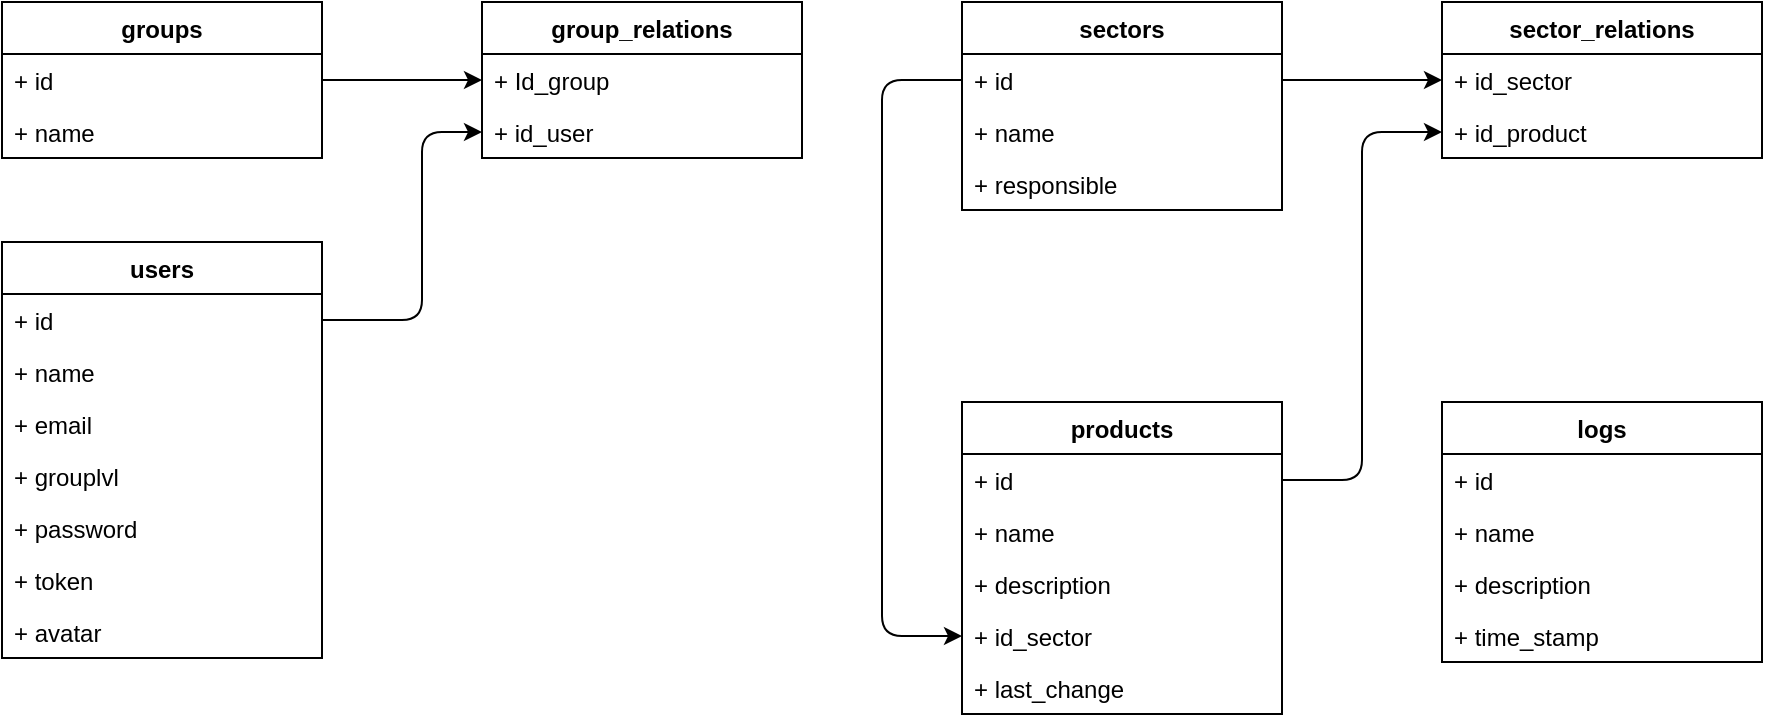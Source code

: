 <mxfile>
    <diagram id="h4v3TtfXiAmSMxMI3aU_" name="Página-1">
        <mxGraphModel dx="1314" dy="374" grid="1" gridSize="10" guides="1" tooltips="1" connect="1" arrows="1" fold="1" page="0" pageScale="1" pageWidth="827" pageHeight="1169" math="0" shadow="0">
            <root>
                <mxCell id="0"/>
                <mxCell id="1" parent="0"/>
                <mxCell id="BjsgXym-YLaZVHxHkILv-1" value="groups" style="swimlane;fontStyle=1;align=center;verticalAlign=top;childLayout=stackLayout;horizontal=1;startSize=26;horizontalStack=0;resizeParent=1;resizeParentMax=0;resizeLast=0;collapsible=1;marginBottom=0;" parent="1" vertex="1">
                    <mxGeometry x="40" y="40" width="160" height="78" as="geometry"/>
                </mxCell>
                <mxCell id="BjsgXym-YLaZVHxHkILv-2" value="+ id" style="text;strokeColor=none;fillColor=none;align=left;verticalAlign=top;spacingLeft=4;spacingRight=4;overflow=hidden;rotatable=0;points=[[0,0.5],[1,0.5]];portConstraint=eastwest;" parent="BjsgXym-YLaZVHxHkILv-1" vertex="1">
                    <mxGeometry y="26" width="160" height="26" as="geometry"/>
                </mxCell>
                <mxCell id="BjsgXym-YLaZVHxHkILv-4" value="+ name" style="text;strokeColor=none;fillColor=none;align=left;verticalAlign=top;spacingLeft=4;spacingRight=4;overflow=hidden;rotatable=0;points=[[0,0.5],[1,0.5]];portConstraint=eastwest;" parent="BjsgXym-YLaZVHxHkILv-1" vertex="1">
                    <mxGeometry y="52" width="160" height="26" as="geometry"/>
                </mxCell>
                <mxCell id="BjsgXym-YLaZVHxHkILv-5" value="group_relations" style="swimlane;fontStyle=1;align=center;verticalAlign=top;childLayout=stackLayout;horizontal=1;startSize=26;horizontalStack=0;resizeParent=1;resizeParentMax=0;resizeLast=0;collapsible=1;marginBottom=0;" parent="1" vertex="1">
                    <mxGeometry x="280" y="40" width="160" height="78" as="geometry"/>
                </mxCell>
                <mxCell id="BjsgXym-YLaZVHxHkILv-8" value="+ Id_group" style="text;strokeColor=none;fillColor=none;align=left;verticalAlign=top;spacingLeft=4;spacingRight=4;overflow=hidden;rotatable=0;points=[[0,0.5],[1,0.5]];portConstraint=eastwest;" parent="BjsgXym-YLaZVHxHkILv-5" vertex="1">
                    <mxGeometry y="26" width="160" height="26" as="geometry"/>
                </mxCell>
                <mxCell id="BjsgXym-YLaZVHxHkILv-6" value="+ id_user" style="text;strokeColor=none;fillColor=none;align=left;verticalAlign=top;spacingLeft=4;spacingRight=4;overflow=hidden;rotatable=0;points=[[0,0.5],[1,0.5]];portConstraint=eastwest;" parent="BjsgXym-YLaZVHxHkILv-5" vertex="1">
                    <mxGeometry y="52" width="160" height="26" as="geometry"/>
                </mxCell>
                <mxCell id="BjsgXym-YLaZVHxHkILv-9" value="users" style="swimlane;fontStyle=1;align=center;verticalAlign=top;childLayout=stackLayout;horizontal=1;startSize=26;horizontalStack=0;resizeParent=1;resizeParentMax=0;resizeLast=0;collapsible=1;marginBottom=0;" parent="1" vertex="1">
                    <mxGeometry x="40" y="160" width="160" height="208" as="geometry"/>
                </mxCell>
                <mxCell id="BjsgXym-YLaZVHxHkILv-10" value="+ id" style="text;strokeColor=none;fillColor=none;align=left;verticalAlign=top;spacingLeft=4;spacingRight=4;overflow=hidden;rotatable=0;points=[[0,0.5],[1,0.5]];portConstraint=eastwest;" parent="BjsgXym-YLaZVHxHkILv-9" vertex="1">
                    <mxGeometry y="26" width="160" height="26" as="geometry"/>
                </mxCell>
                <mxCell id="BjsgXym-YLaZVHxHkILv-12" value="+ name" style="text;strokeColor=none;fillColor=none;align=left;verticalAlign=top;spacingLeft=4;spacingRight=4;overflow=hidden;rotatable=0;points=[[0,0.5],[1,0.5]];portConstraint=eastwest;" parent="BjsgXym-YLaZVHxHkILv-9" vertex="1">
                    <mxGeometry y="52" width="160" height="26" as="geometry"/>
                </mxCell>
                <mxCell id="BjsgXym-YLaZVHxHkILv-13" value="+ email" style="text;strokeColor=none;fillColor=none;align=left;verticalAlign=top;spacingLeft=4;spacingRight=4;overflow=hidden;rotatable=0;points=[[0,0.5],[1,0.5]];portConstraint=eastwest;" parent="BjsgXym-YLaZVHxHkILv-9" vertex="1">
                    <mxGeometry y="78" width="160" height="26" as="geometry"/>
                </mxCell>
                <mxCell id="2" value="+ grouplvl" style="text;strokeColor=none;fillColor=none;align=left;verticalAlign=top;spacingLeft=4;spacingRight=4;overflow=hidden;rotatable=0;points=[[0,0.5],[1,0.5]];portConstraint=eastwest;" vertex="1" parent="BjsgXym-YLaZVHxHkILv-9">
                    <mxGeometry y="104" width="160" height="26" as="geometry"/>
                </mxCell>
                <mxCell id="BjsgXym-YLaZVHxHkILv-14" value="+ password" style="text;strokeColor=none;fillColor=none;align=left;verticalAlign=top;spacingLeft=4;spacingRight=4;overflow=hidden;rotatable=0;points=[[0,0.5],[1,0.5]];portConstraint=eastwest;" parent="BjsgXym-YLaZVHxHkILv-9" vertex="1">
                    <mxGeometry y="130" width="160" height="26" as="geometry"/>
                </mxCell>
                <mxCell id="BjsgXym-YLaZVHxHkILv-15" value="+ token" style="text;strokeColor=none;fillColor=none;align=left;verticalAlign=top;spacingLeft=4;spacingRight=4;overflow=hidden;rotatable=0;points=[[0,0.5],[1,0.5]];portConstraint=eastwest;" parent="BjsgXym-YLaZVHxHkILv-9" vertex="1">
                    <mxGeometry y="156" width="160" height="26" as="geometry"/>
                </mxCell>
                <mxCell id="BjsgXym-YLaZVHxHkILv-16" value="+ avatar" style="text;strokeColor=none;fillColor=none;align=left;verticalAlign=top;spacingLeft=4;spacingRight=4;overflow=hidden;rotatable=0;points=[[0,0.5],[1,0.5]];portConstraint=eastwest;" parent="BjsgXym-YLaZVHxHkILv-9" vertex="1">
                    <mxGeometry y="182" width="160" height="26" as="geometry"/>
                </mxCell>
                <mxCell id="BjsgXym-YLaZVHxHkILv-17" style="edgeStyle=orthogonalEdgeStyle;rounded=0;orthogonalLoop=1;jettySize=auto;html=1;entryX=0;entryY=0.5;entryDx=0;entryDy=0;" parent="1" source="BjsgXym-YLaZVHxHkILv-2" target="BjsgXym-YLaZVHxHkILv-8" edge="1">
                    <mxGeometry relative="1" as="geometry"/>
                </mxCell>
                <mxCell id="BjsgXym-YLaZVHxHkILv-23" value="sectors" style="swimlane;fontStyle=1;align=center;verticalAlign=top;childLayout=stackLayout;horizontal=1;startSize=26;horizontalStack=0;resizeParent=1;resizeParentMax=0;resizeLast=0;collapsible=1;marginBottom=0;" parent="1" vertex="1">
                    <mxGeometry x="520" y="40" width="160" height="104" as="geometry"/>
                </mxCell>
                <mxCell id="BjsgXym-YLaZVHxHkILv-24" value="+ id" style="text;strokeColor=none;fillColor=none;align=left;verticalAlign=top;spacingLeft=4;spacingRight=4;overflow=hidden;rotatable=0;points=[[0,0.5],[1,0.5]];portConstraint=eastwest;" parent="BjsgXym-YLaZVHxHkILv-23" vertex="1">
                    <mxGeometry y="26" width="160" height="26" as="geometry"/>
                </mxCell>
                <mxCell id="BjsgXym-YLaZVHxHkILv-25" value="+ name" style="text;strokeColor=none;fillColor=none;align=left;verticalAlign=top;spacingLeft=4;spacingRight=4;overflow=hidden;rotatable=0;points=[[0,0.5],[1,0.5]];portConstraint=eastwest;" parent="BjsgXym-YLaZVHxHkILv-23" vertex="1">
                    <mxGeometry y="52" width="160" height="26" as="geometry"/>
                </mxCell>
                <mxCell id="BjsgXym-YLaZVHxHkILv-37" value="+ responsible" style="text;strokeColor=none;fillColor=none;align=left;verticalAlign=top;spacingLeft=4;spacingRight=4;overflow=hidden;rotatable=0;points=[[0,0.5],[1,0.5]];portConstraint=eastwest;" parent="BjsgXym-YLaZVHxHkILv-23" vertex="1">
                    <mxGeometry y="78" width="160" height="26" as="geometry"/>
                </mxCell>
                <mxCell id="BjsgXym-YLaZVHxHkILv-26" value="sector_relations" style="swimlane;fontStyle=1;align=center;verticalAlign=top;childLayout=stackLayout;horizontal=1;startSize=26;horizontalStack=0;resizeParent=1;resizeParentMax=0;resizeLast=0;collapsible=1;marginBottom=0;" parent="1" vertex="1">
                    <mxGeometry x="760" y="40" width="160" height="78" as="geometry"/>
                </mxCell>
                <mxCell id="BjsgXym-YLaZVHxHkILv-27" value="+ id_sector" style="text;strokeColor=none;fillColor=none;align=left;verticalAlign=top;spacingLeft=4;spacingRight=4;overflow=hidden;rotatable=0;points=[[0,0.5],[1,0.5]];portConstraint=eastwest;" parent="BjsgXym-YLaZVHxHkILv-26" vertex="1">
                    <mxGeometry y="26" width="160" height="26" as="geometry"/>
                </mxCell>
                <mxCell id="BjsgXym-YLaZVHxHkILv-28" value="+ id_product" style="text;strokeColor=none;fillColor=none;align=left;verticalAlign=top;spacingLeft=4;spacingRight=4;overflow=hidden;rotatable=0;points=[[0,0.5],[1,0.5]];portConstraint=eastwest;" parent="BjsgXym-YLaZVHxHkILv-26" vertex="1">
                    <mxGeometry y="52" width="160" height="26" as="geometry"/>
                </mxCell>
                <mxCell id="BjsgXym-YLaZVHxHkILv-30" style="edgeStyle=orthogonalEdgeStyle;rounded=0;orthogonalLoop=1;jettySize=auto;html=1;" parent="1" source="BjsgXym-YLaZVHxHkILv-24" target="BjsgXym-YLaZVHxHkILv-27" edge="1">
                    <mxGeometry relative="1" as="geometry"/>
                </mxCell>
                <mxCell id="BjsgXym-YLaZVHxHkILv-33" value="products" style="swimlane;fontStyle=1;align=center;verticalAlign=top;childLayout=stackLayout;horizontal=1;startSize=26;horizontalStack=0;resizeParent=1;resizeParentMax=0;resizeLast=0;collapsible=1;marginBottom=0;" parent="1" vertex="1">
                    <mxGeometry x="520" y="240" width="160" height="156" as="geometry"/>
                </mxCell>
                <mxCell id="BjsgXym-YLaZVHxHkILv-34" value="+ id" style="text;strokeColor=none;fillColor=none;align=left;verticalAlign=top;spacingLeft=4;spacingRight=4;overflow=hidden;rotatable=0;points=[[0,0.5],[1,0.5]];portConstraint=eastwest;" parent="BjsgXym-YLaZVHxHkILv-33" vertex="1">
                    <mxGeometry y="26" width="160" height="26" as="geometry"/>
                </mxCell>
                <mxCell id="BjsgXym-YLaZVHxHkILv-35" value="+ name" style="text;strokeColor=none;fillColor=none;align=left;verticalAlign=top;spacingLeft=4;spacingRight=4;overflow=hidden;rotatable=0;points=[[0,0.5],[1,0.5]];portConstraint=eastwest;" parent="BjsgXym-YLaZVHxHkILv-33" vertex="1">
                    <mxGeometry y="52" width="160" height="26" as="geometry"/>
                </mxCell>
                <mxCell id="BjsgXym-YLaZVHxHkILv-36" value="+ description" style="text;strokeColor=none;fillColor=none;align=left;verticalAlign=top;spacingLeft=4;spacingRight=4;overflow=hidden;rotatable=0;points=[[0,0.5],[1,0.5]];portConstraint=eastwest;" parent="BjsgXym-YLaZVHxHkILv-33" vertex="1">
                    <mxGeometry y="78" width="160" height="26" as="geometry"/>
                </mxCell>
                <mxCell id="BjsgXym-YLaZVHxHkILv-45" value="+ id_sector" style="text;strokeColor=none;fillColor=none;align=left;verticalAlign=top;spacingLeft=4;spacingRight=4;overflow=hidden;rotatable=0;points=[[0,0.5],[1,0.5]];portConstraint=eastwest;" parent="BjsgXym-YLaZVHxHkILv-33" vertex="1">
                    <mxGeometry y="104" width="160" height="26" as="geometry"/>
                </mxCell>
                <mxCell id="BjsgXym-YLaZVHxHkILv-52" value="+ last_change" style="text;strokeColor=none;fillColor=none;align=left;verticalAlign=top;spacingLeft=4;spacingRight=4;overflow=hidden;rotatable=0;points=[[0,0.5],[1,0.5]];portConstraint=eastwest;" parent="BjsgXym-YLaZVHxHkILv-33" vertex="1">
                    <mxGeometry y="130" width="160" height="26" as="geometry"/>
                </mxCell>
                <mxCell id="BjsgXym-YLaZVHxHkILv-47" value="logs" style="swimlane;fontStyle=1;align=center;verticalAlign=top;childLayout=stackLayout;horizontal=1;startSize=26;horizontalStack=0;resizeParent=1;resizeParentMax=0;resizeLast=0;collapsible=1;marginBottom=0;" parent="1" vertex="1">
                    <mxGeometry x="760" y="240" width="160" height="130" as="geometry"/>
                </mxCell>
                <mxCell id="BjsgXym-YLaZVHxHkILv-48" value="+ id" style="text;strokeColor=none;fillColor=none;align=left;verticalAlign=top;spacingLeft=4;spacingRight=4;overflow=hidden;rotatable=0;points=[[0,0.5],[1,0.5]];portConstraint=eastwest;" parent="BjsgXym-YLaZVHxHkILv-47" vertex="1">
                    <mxGeometry y="26" width="160" height="26" as="geometry"/>
                </mxCell>
                <mxCell id="BjsgXym-YLaZVHxHkILv-49" value="+ name" style="text;strokeColor=none;fillColor=none;align=left;verticalAlign=top;spacingLeft=4;spacingRight=4;overflow=hidden;rotatable=0;points=[[0,0.5],[1,0.5]];portConstraint=eastwest;" parent="BjsgXym-YLaZVHxHkILv-47" vertex="1">
                    <mxGeometry y="52" width="160" height="26" as="geometry"/>
                </mxCell>
                <mxCell id="BjsgXym-YLaZVHxHkILv-50" value="+ description" style="text;strokeColor=none;fillColor=none;align=left;verticalAlign=top;spacingLeft=4;spacingRight=4;overflow=hidden;rotatable=0;points=[[0,0.5],[1,0.5]];portConstraint=eastwest;" parent="BjsgXym-YLaZVHxHkILv-47" vertex="1">
                    <mxGeometry y="78" width="160" height="26" as="geometry"/>
                </mxCell>
                <mxCell id="BjsgXym-YLaZVHxHkILv-51" value="+ time_stamp" style="text;strokeColor=none;fillColor=none;align=left;verticalAlign=top;spacingLeft=4;spacingRight=4;overflow=hidden;rotatable=0;points=[[0,0.5],[1,0.5]];portConstraint=eastwest;" parent="BjsgXym-YLaZVHxHkILv-47" vertex="1">
                    <mxGeometry y="104" width="160" height="26" as="geometry"/>
                </mxCell>
                <mxCell id="6" style="edgeStyle=none;html=1;exitX=1;exitY=0.5;exitDx=0;exitDy=0;entryX=0;entryY=0.5;entryDx=0;entryDy=0;" edge="1" parent="1" source="BjsgXym-YLaZVHxHkILv-34" target="BjsgXym-YLaZVHxHkILv-28">
                    <mxGeometry relative="1" as="geometry">
                        <mxPoint x="720" y="110" as="targetPoint"/>
                        <Array as="points">
                            <mxPoint x="720" y="279"/>
                            <mxPoint x="720" y="105"/>
                        </Array>
                    </mxGeometry>
                </mxCell>
                <mxCell id="7" style="edgeStyle=none;html=1;exitX=0;exitY=0.5;exitDx=0;exitDy=0;entryX=0;entryY=0.5;entryDx=0;entryDy=0;" edge="1" parent="1" source="BjsgXym-YLaZVHxHkILv-24" target="BjsgXym-YLaZVHxHkILv-45">
                    <mxGeometry relative="1" as="geometry">
                        <Array as="points">
                            <mxPoint x="480" y="79"/>
                            <mxPoint x="480" y="357"/>
                        </Array>
                    </mxGeometry>
                </mxCell>
                <mxCell id="8" style="edgeStyle=none;html=1;exitX=1;exitY=0.5;exitDx=0;exitDy=0;entryX=0;entryY=0.5;entryDx=0;entryDy=0;" edge="1" parent="1" source="BjsgXym-YLaZVHxHkILv-10" target="BjsgXym-YLaZVHxHkILv-6">
                    <mxGeometry relative="1" as="geometry">
                        <Array as="points">
                            <mxPoint x="250" y="199"/>
                            <mxPoint x="250" y="105"/>
                        </Array>
                    </mxGeometry>
                </mxCell>
            </root>
        </mxGraphModel>
    </diagram>
</mxfile>
